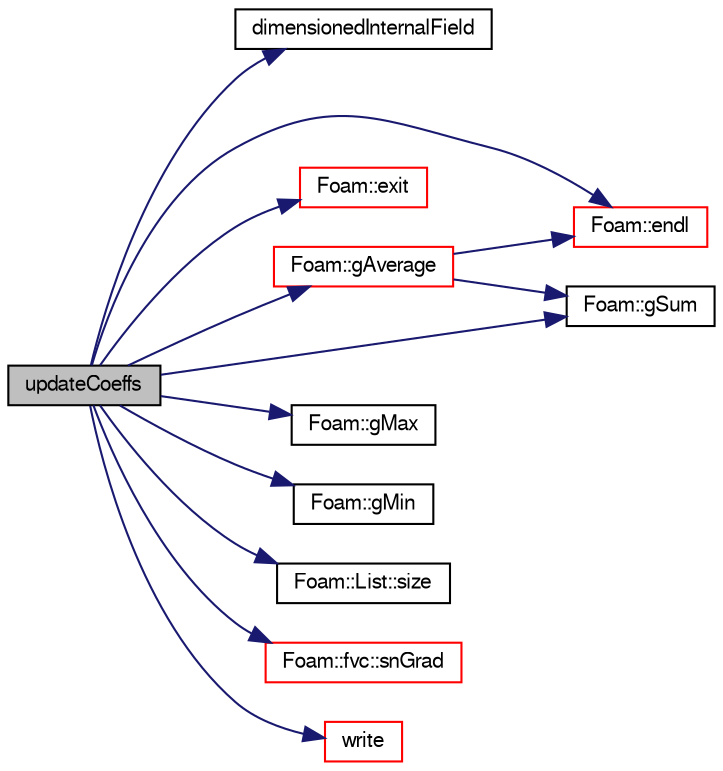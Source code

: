 digraph "updateCoeffs"
{
  bgcolor="transparent";
  edge [fontname="FreeSans",fontsize="10",labelfontname="FreeSans",labelfontsize="10"];
  node [fontname="FreeSans",fontsize="10",shape=record];
  rankdir="LR";
  Node424 [label="updateCoeffs",height=0.2,width=0.4,color="black", fillcolor="grey75", style="filled", fontcolor="black"];
  Node424 -> Node425 [color="midnightblue",fontsize="10",style="solid",fontname="FreeSans"];
  Node425 [label="dimensionedInternalField",height=0.2,width=0.4,color="black",URL="$a38438.html#a942cd19121a46cdc649099eb27c74b18"];
  Node424 -> Node426 [color="midnightblue",fontsize="10",style="solid",fontname="FreeSans"];
  Node426 [label="Foam::endl",height=0.2,width=0.4,color="red",URL="$a21124.html#a2db8fe02a0d3909e9351bb4275b23ce4",tooltip="Add newline and flush stream. "];
  Node424 -> Node428 [color="midnightblue",fontsize="10",style="solid",fontname="FreeSans"];
  Node428 [label="Foam::exit",height=0.2,width=0.4,color="red",URL="$a21124.html#a06ca7250d8e89caf05243ec094843642"];
  Node424 -> Node473 [color="midnightblue",fontsize="10",style="solid",fontname="FreeSans"];
  Node473 [label="Foam::gAverage",height=0.2,width=0.4,color="red",URL="$a21124.html#ab45e56189711a2e5cdd381a0e2b6cc5c"];
  Node473 -> Node426 [color="midnightblue",fontsize="10",style="solid",fontname="FreeSans"];
  Node473 -> Node474 [color="midnightblue",fontsize="10",style="solid",fontname="FreeSans"];
  Node474 [label="Foam::gSum",height=0.2,width=0.4,color="black",URL="$a21124.html#a11b1ebb4c53ad062332767d75ca96328"];
  Node424 -> Node491 [color="midnightblue",fontsize="10",style="solid",fontname="FreeSans"];
  Node491 [label="Foam::gMax",height=0.2,width=0.4,color="black",URL="$a21124.html#ae8d631fb8e841947408bb711abfb1e67"];
  Node424 -> Node492 [color="midnightblue",fontsize="10",style="solid",fontname="FreeSans"];
  Node492 [label="Foam::gMin",height=0.2,width=0.4,color="black",URL="$a21124.html#aca330ee6cfe7d602300dbc5905f8c9f6"];
  Node424 -> Node474 [color="midnightblue",fontsize="10",style="solid",fontname="FreeSans"];
  Node424 -> Node478 [color="midnightblue",fontsize="10",style="solid",fontname="FreeSans"];
  Node478 [label="Foam::List::size",height=0.2,width=0.4,color="black",URL="$a25694.html#a8a5f6fa29bd4b500caf186f60245b384",tooltip="Override size to be inconsistent with allocated storage. "];
  Node424 -> Node493 [color="midnightblue",fontsize="10",style="solid",fontname="FreeSans"];
  Node493 [label="Foam::fvc::snGrad",height=0.2,width=0.4,color="red",URL="$a21134.html#a15da734ee906cb52cf17937ab84c41a0"];
  Node424 -> Node496 [color="midnightblue",fontsize="10",style="solid",fontname="FreeSans"];
  Node496 [label="write",height=0.2,width=0.4,color="red",URL="$a30782.html#a293fdfec8bdfbd5c3913ab4c9f3454ff",tooltip="Write. "];
}

